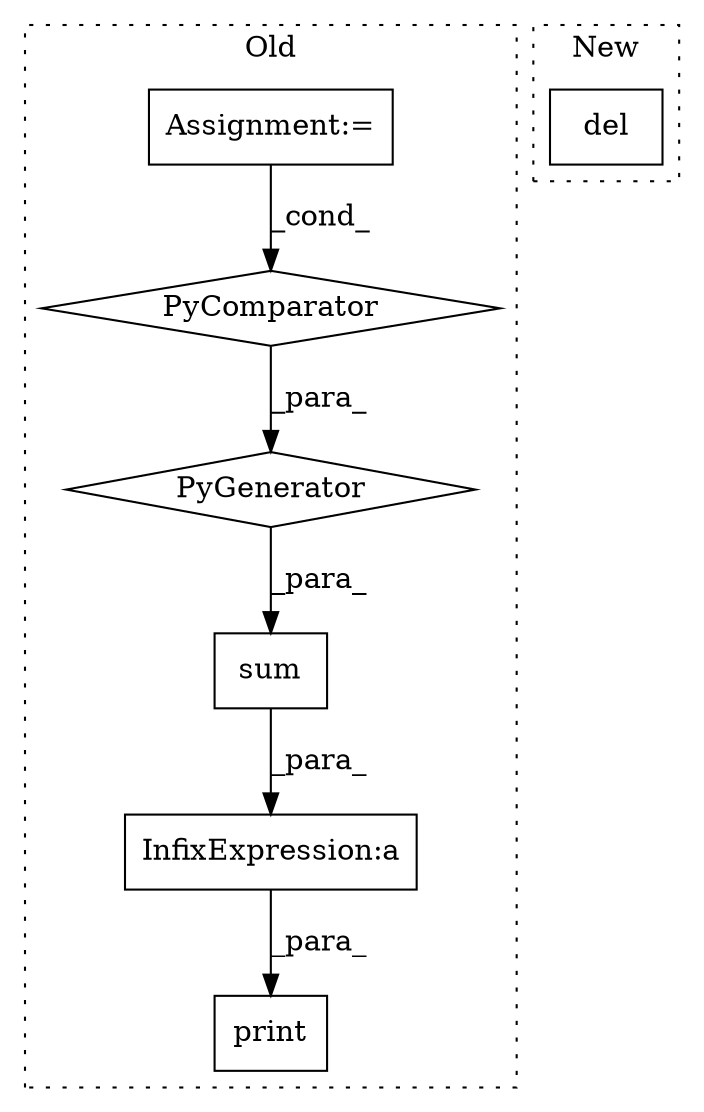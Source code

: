 digraph G {
subgraph cluster0 {
1 [label="PyGenerator" a="107" s="2178" l="109" shape="diamond"];
3 [label="Assignment:=" a="7" s="2250" l="31" shape="box"];
4 [label="PyComparator" a="113" s="2250" l="31" shape="diamond"];
5 [label="sum" a="32" s="2165,2287" l="13,-3" shape="box"];
6 [label="InfixExpression:a" a="27" s="2344" l="8" shape="box"];
7 [label="print" a="32" s="2290,2374" l="6,2" shape="box"];
label = "Old";
style="dotted";
}
subgraph cluster1 {
2 [label="del" a="32" s="2400,2407" l="4,1" shape="box"];
label = "New";
style="dotted";
}
1 -> 5 [label="_para_"];
3 -> 4 [label="_cond_"];
4 -> 1 [label="_para_"];
5 -> 6 [label="_para_"];
6 -> 7 [label="_para_"];
}